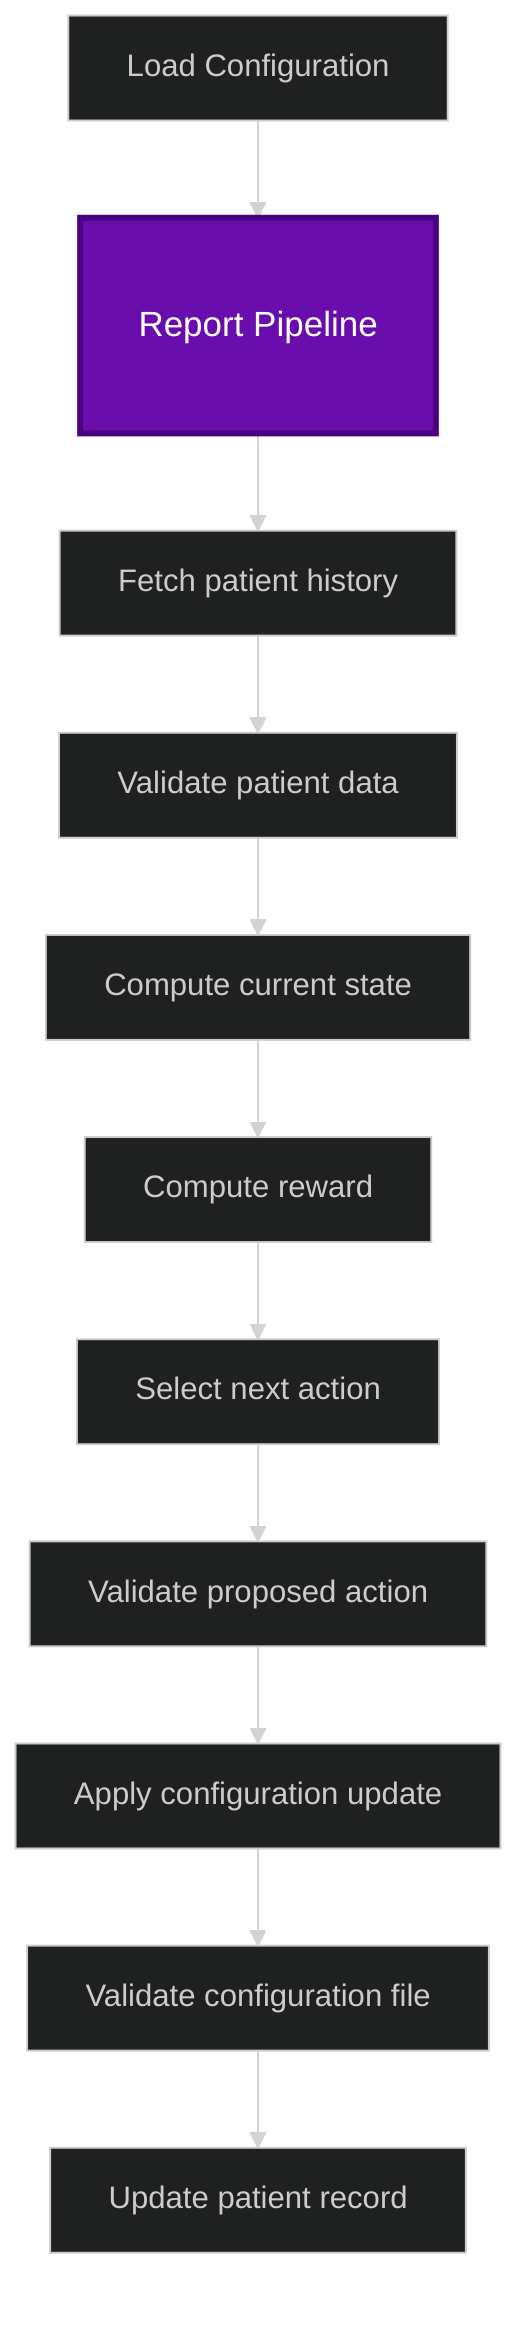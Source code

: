%%{init:{
  "theme":"dark",
  "themeVariables":{
    "primaryColor":"#4B0082",
    "secondaryColor":"#6A0DAD",
    "tertiaryColor":"#9370DB",
    "edgeLabelBackground":"#301934",
    "fontFamily":"Arial"
  }
}}%%
flowchart TB
  LC[Load Configuration]
  LC --> RP["Report Pipeline"]
  RP --> FPH[Fetch patient history]
  FPH --> VPD[Validate patient data]
  VPD --> CCS[Compute current state]
  CCS --> AR[Compute reward]
  AR --> CNA[Select next action]
  CNA --> VA[Validate proposed action]
  VA --> UC[Apply configuration update]
  UC --> VCF[Validate configuration file]
  VCF --> UPR[Update patient record]

  class RP standout
  classDef standout fill:#6A0DAD,stroke:#4B0082,stroke-width:3px,color:#ffffff,font-size:18px,padding:10px